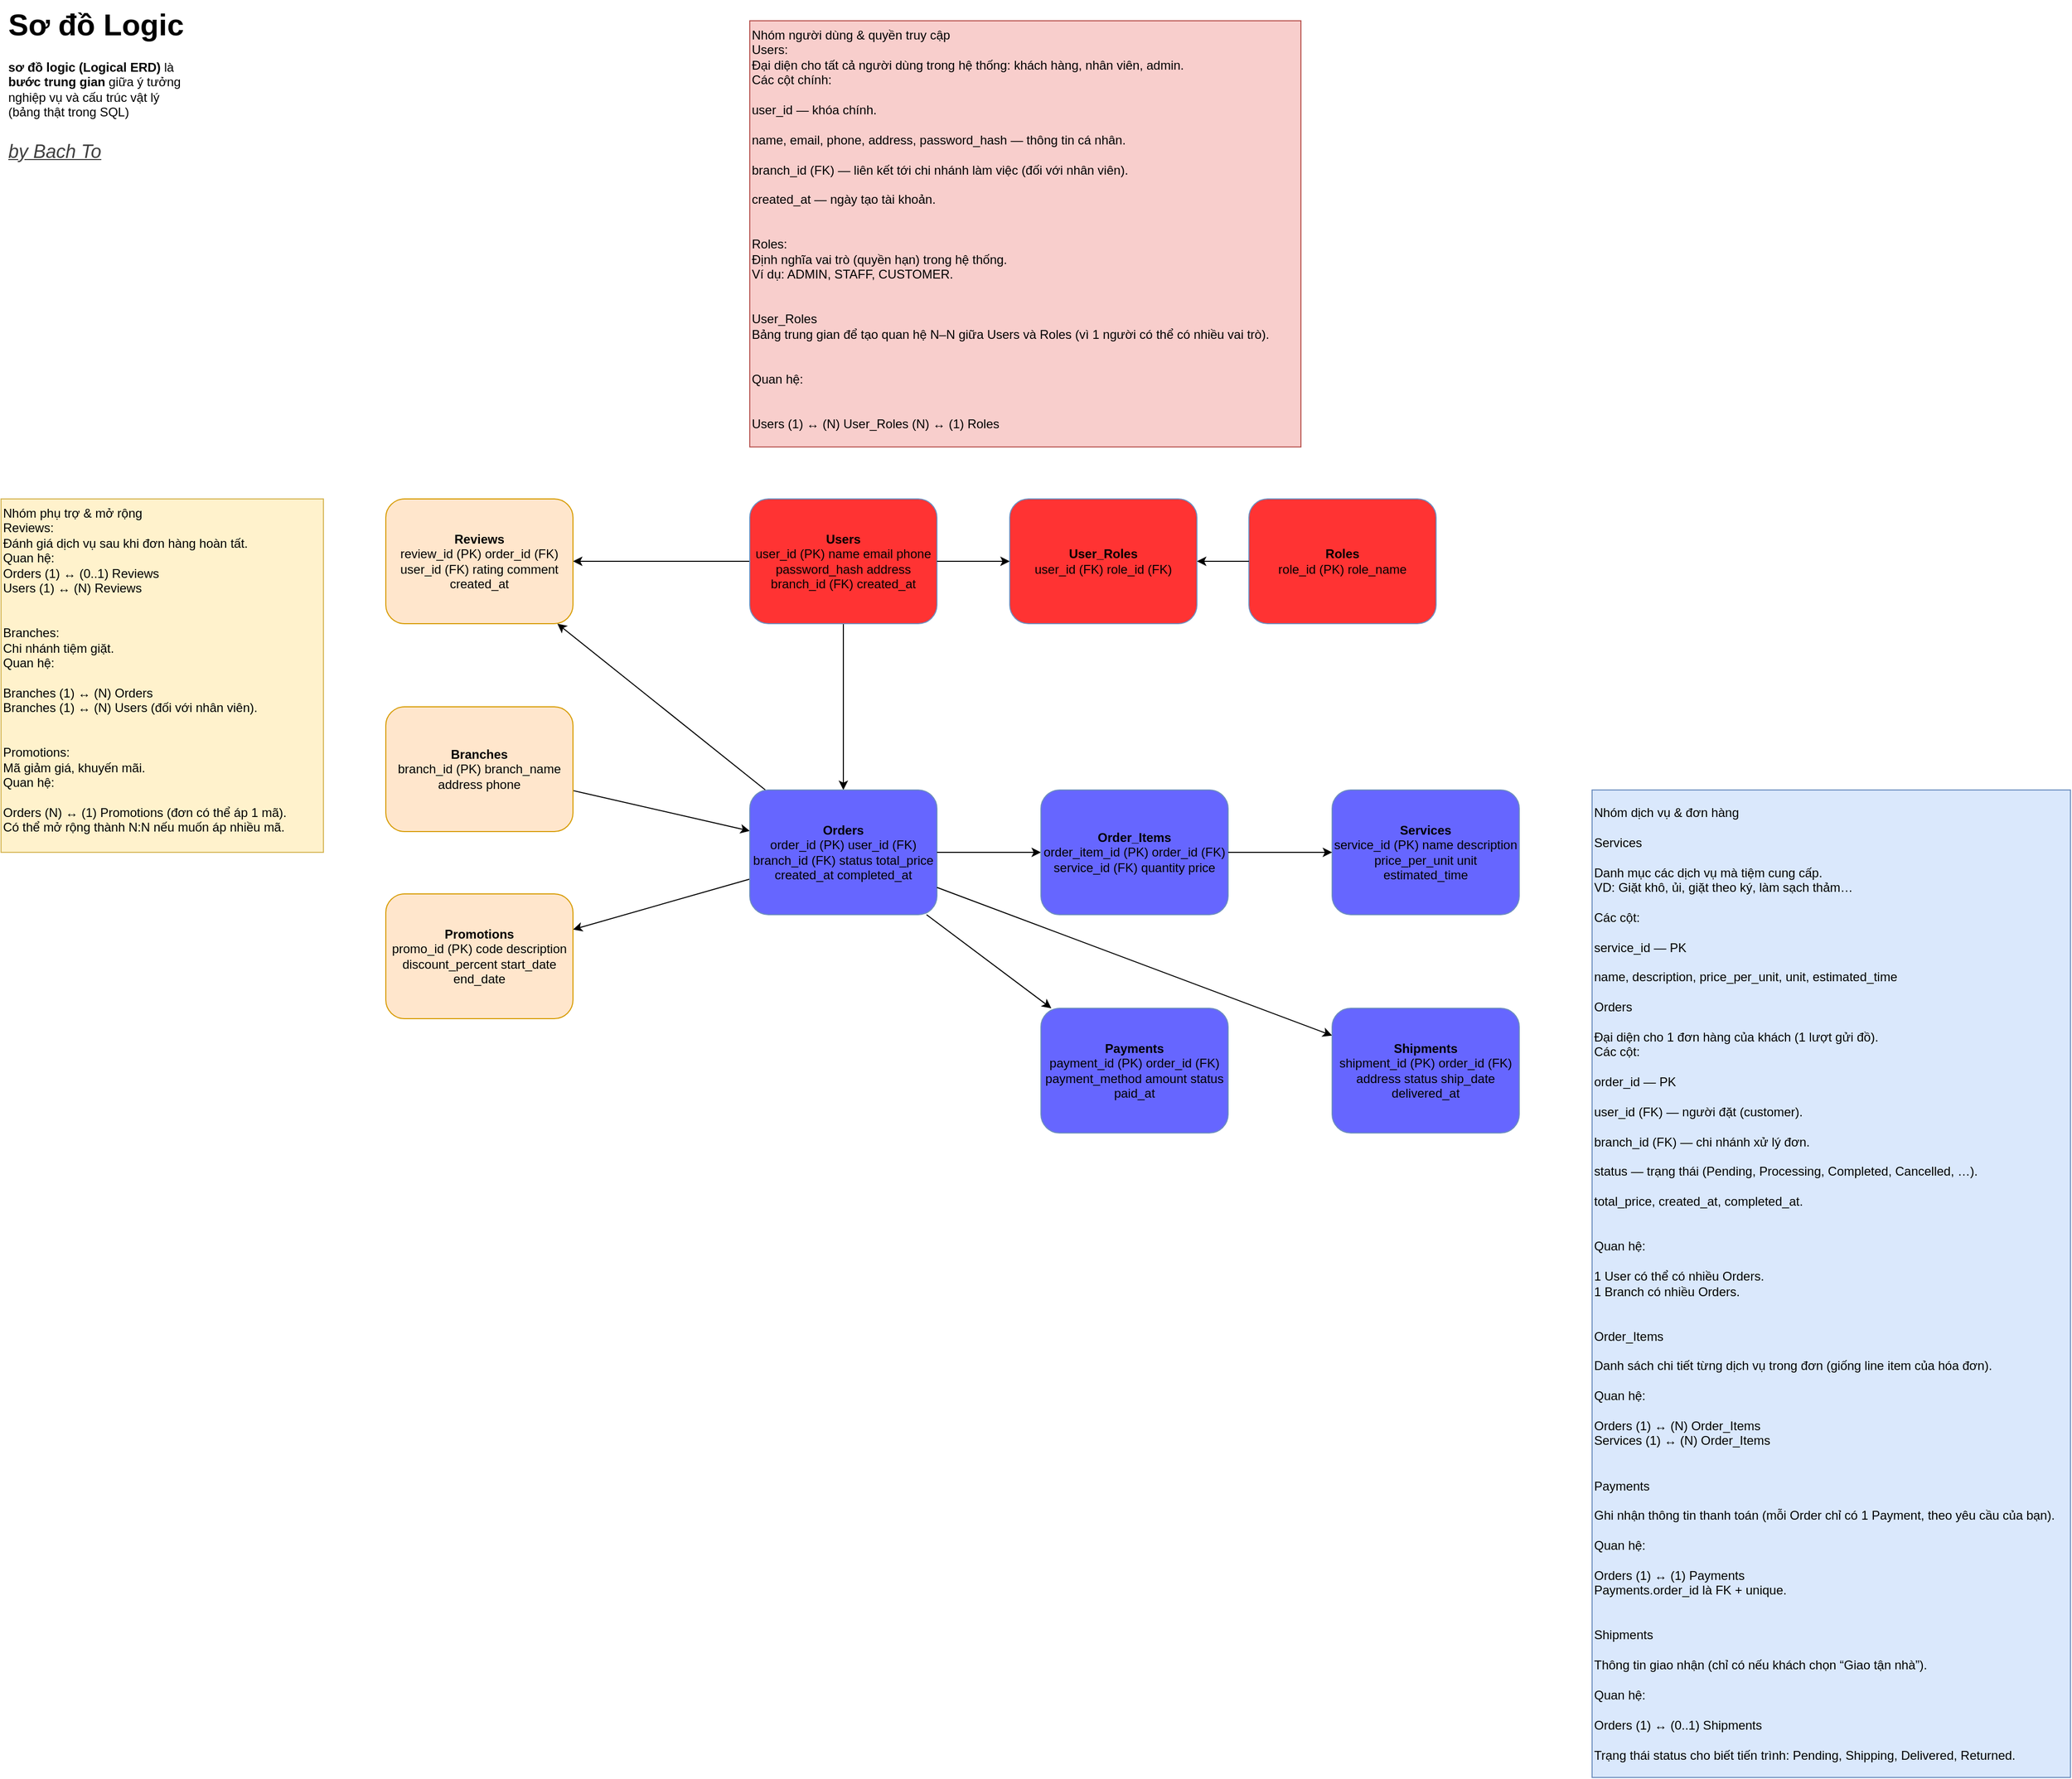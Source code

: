 <mxfile>
    <diagram name="LaundryDB_ERD" id="0">
        <mxGraphModel dx="3135" dy="1408" grid="1" gridSize="10" guides="1" tooltips="1" connect="1" arrows="1" fold="1" page="1" pageScale="1" pageWidth="850" pageHeight="1100" math="0" shadow="0">
            <root>
                <mxCell id="0"/>
                <mxCell id="1" parent="0"/>
                <mxCell id="102" value="" style="endArrow=classic;html=1;strokeColor=#000000;rounded=0" parent="1" source="2" target="6" edge="1">
                    <mxGeometry as="geometry"/>
                </mxCell>
                <mxCell id="107" value="" style="endArrow=classic;html=1;strokeColor=#000000;rounded=0" parent="1" source="6" target="10" edge="1">
                    <mxGeometry as="geometry"/>
                </mxCell>
                <mxCell id="108" value="" style="endArrow=classic;html=1;strokeColor=#000000;rounded=0" parent="1" source="2" target="10" edge="1">
                    <mxGeometry as="geometry"/>
                </mxCell>
                <mxCell id="109" value="" style="endArrow=classic;html=1;strokeColor=#000000;rounded=0" parent="1" source="11" target="6" edge="1">
                    <mxGeometry as="geometry"/>
                </mxCell>
                <mxCell id="110" value="" style="endArrow=classic;html=1;strokeColor=#000000;rounded=0" parent="1" source="6" target="12" edge="1">
                    <mxGeometry as="geometry"/>
                </mxCell>
                <mxCell id="115" value="&lt;h1 style=&quot;margin-top: 0px;&quot;&gt;&lt;font style=&quot;font-size: 29px;&quot;&gt;Sơ đồ Logic&lt;/font&gt;&amp;nbsp;&lt;/h1&gt;&lt;div&gt;&lt;strong data-end=&quot;92&quot; data-start=&quot;63&quot;&gt;sơ đồ logic (Logical ERD)&lt;/strong&gt; là &lt;strong data-end=&quot;115&quot; data-start=&quot;96&quot;&gt;bước trung gian&lt;/strong&gt; giữa ý tưởng nghiệp vụ và cấu trúc vật lý (bảng thật trong SQL)&lt;/div&gt;&lt;div&gt;&lt;br&gt;&lt;/div&gt;&lt;h1 style=&quot;color: rgb(63, 63, 63); scrollbar-color: rgb(226, 226, 226) rgb(251, 251, 251); margin-top: 0px;&quot;&gt;&lt;i style=&quot;font-weight: normal;&quot;&gt;&lt;font style=&quot;font-size: 18px;&quot;&gt;&lt;u&gt;by Bach To&lt;/u&gt;&lt;/font&gt;&lt;/i&gt;&lt;/h1&gt;" style="text;html=1;whiteSpace=wrap;overflow=hidden;rounded=0;" vertex="1" parent="1">
                    <mxGeometry x="-605" y="10" width="180" height="170" as="geometry"/>
                </mxCell>
                <mxCell id="127" value="" style="group;movable=0;resizable=0;rotatable=0;deletable=0;editable=0;locked=1;connectable=0;" vertex="1" connectable="0" parent="1">
                    <mxGeometry x="110" y="30" width="660" height="580" as="geometry"/>
                </mxCell>
                <mxCell id="111" value="" style="group" vertex="1" connectable="0" parent="127">
                    <mxGeometry y="460" width="660" height="120" as="geometry"/>
                </mxCell>
                <mxCell id="2" value="&lt;b&gt;Users&lt;/b&gt;&lt;br&gt;user_id (PK) name email phone password_hash address branch_id (FK) created_at" style="shape=rectangle;rounded=1;whiteSpace=wrap;html=1;fillColor=#FF3333;strokeColor=#6c8ebf" parent="111" vertex="1">
                    <mxGeometry width="180" height="120" as="geometry"/>
                </mxCell>
                <mxCell id="3" value="&lt;b&gt;Roles&lt;/b&gt;&lt;br&gt;role_id (PK) role_name" style="shape=rectangle;rounded=1;whiteSpace=wrap;html=1;fillColor=#FF3333;strokeColor=#6c8ebf" parent="111" vertex="1">
                    <mxGeometry x="480" width="180" height="120" as="geometry"/>
                </mxCell>
                <mxCell id="4" value="&lt;b&gt;User_Roles&lt;/b&gt;&lt;br&gt;user_id (FK) role_id (FK)" style="shape=rectangle;rounded=1;whiteSpace=wrap;html=1;fillColor=#FF3333;strokeColor=#6c8ebf" parent="111" vertex="1">
                    <mxGeometry x="250" width="180" height="120" as="geometry"/>
                </mxCell>
                <mxCell id="100" value="" style="endArrow=classic;html=1;strokeColor=#000000;rounded=0" parent="111" source="2" target="4" edge="1">
                    <mxGeometry as="geometry"/>
                </mxCell>
                <mxCell id="101" value="" style="endArrow=classic;html=1;strokeColor=#000000;rounded=0" parent="111" source="3" target="4" edge="1">
                    <mxGeometry as="geometry"/>
                </mxCell>
                <mxCell id="122" value="Nhóm người dùng &amp; quyền truy cập&#xa;Users:&#xa;Đại diện cho tất cả người dùng trong hệ thống: khách hàng, nhân viên, admin.&#xa;Các cột chính:&#xa;&#xa;user_id — khóa chính.&#xa;&#xa;name, email, phone, address, password_hash — thông tin cá nhân.&#xa;&#xa;branch_id (FK) — liên kết tới chi nhánh làm việc (đối với nhân viên).&#xa;&#xa;created_at — ngày tạo tài khoản.&#xa;&#xa;&#xa;Roles:&#xa;Định nghĩa vai trò (quyền hạn) trong hệ thống.&#xa;Ví dụ: ADMIN, STAFF, CUSTOMER.&#xa;&#xa;&#xa;User_Roles&#xa;Bảng trung gian để tạo quan hệ N–N giữa Users và Roles (vì 1 người có thể có nhiều vai trò).&#xa;&#xa;&#xa;Quan hệ:&#xa;&#xa;&#xa;Users (1) ↔ (N) User_Roles (N) ↔ (1) Roles" style="text;whiteSpace=wrap;fillColor=#f8cecc;strokeColor=#b85450;" vertex="1" parent="127">
                    <mxGeometry width="530" height="410" as="geometry"/>
                </mxCell>
                <mxCell id="128" value="" style="group;movable=0;resizable=0;rotatable=0;deletable=0;editable=0;locked=1;connectable=0;" vertex="1" connectable="0" parent="1">
                    <mxGeometry x="-610" y="490" width="550" height="500" as="geometry"/>
                </mxCell>
                <mxCell id="112" value="" style="group;movable=0;resizable=0;rotatable=0;deletable=0;editable=0;locked=1;connectable=0;" vertex="1" connectable="0" parent="128">
                    <mxGeometry x="370" width="180" height="500" as="geometry"/>
                </mxCell>
                <mxCell id="10" value="&lt;b&gt;Reviews&lt;/b&gt;&lt;br&gt;review_id (PK) order_id (FK) user_id (FK) rating comment created_at" style="shape=rectangle;rounded=1;whiteSpace=wrap;html=1;fillColor=#ffe6cc;strokeColor=#d79b00;movable=0;resizable=0;rotatable=0;deletable=0;editable=0;locked=1;connectable=0;" parent="112" vertex="1">
                    <mxGeometry width="180" height="120" as="geometry"/>
                </mxCell>
                <mxCell id="11" value="&lt;b&gt;Branches&lt;/b&gt;&lt;br&gt;branch_id (PK) branch_name address phone" style="shape=rectangle;rounded=1;whiteSpace=wrap;html=1;fillColor=#ffe6cc;strokeColor=#d79b00;movable=0;resizable=0;rotatable=0;deletable=0;editable=0;locked=1;connectable=0;" parent="112" vertex="1">
                    <mxGeometry y="200" width="180" height="120" as="geometry"/>
                </mxCell>
                <mxCell id="12" value="&lt;b&gt;Promotions&lt;/b&gt;&lt;br&gt;promo_id (PK) code description discount_percent start_date end_date" style="shape=rectangle;rounded=1;whiteSpace=wrap;html=1;fillColor=#ffe6cc;strokeColor=#d79b00;movable=0;resizable=0;rotatable=0;deletable=0;editable=0;locked=1;connectable=0;" parent="112" vertex="1">
                    <mxGeometry y="380" width="180" height="120" as="geometry"/>
                </mxCell>
                <mxCell id="124" value="Nhóm phụ trợ &amp; mở rộng&#xa;Reviews:&#xa;Đánh giá dịch vụ sau khi đơn hàng hoàn tất.&#xa;Quan hệ:&#xa;Orders (1) ↔ (0..1) Reviews&#xa;Users (1) ↔ (N) Reviews&#xa;&#xa;&#xa;Branches:&#xa;Chi nhánh tiệm giặt.&#xa;Quan hệ:&#xa;&#xa;Branches (1) ↔ (N) Orders&#xa;Branches (1) ↔ (N) Users (đối với nhân viên).&#xa;&#xa;&#xa;Promotions:&#xa;Mã giảm giá, khuyến mãi.&#xa;Quan hệ:&#xa;&#xa;Orders (N) ↔ (1) Promotions (đơn có thể áp 1 mã).&#xa;Có thể mở rộng thành N:N nếu muốn áp nhiều mã." style="text;whiteSpace=wrap;fillColor=#fff2cc;strokeColor=#d6b656;movable=0;resizable=0;rotatable=0;deletable=0;editable=0;locked=1;connectable=0;" vertex="1" parent="128">
                    <mxGeometry width="310" height="340" as="geometry"/>
                </mxCell>
                <mxCell id="131" value="" style="group;movable=0;resizable=0;rotatable=0;deletable=0;editable=0;locked=1;connectable=0;" vertex="1" connectable="0" parent="1">
                    <mxGeometry x="110" y="770" width="1270" height="950" as="geometry"/>
                </mxCell>
                <mxCell id="6" value="&lt;b&gt;Orders&lt;/b&gt;&lt;br&gt;order_id (PK) user_id (FK) branch_id (FK) status total_price created_at completed_at" style="shape=rectangle;rounded=1;whiteSpace=wrap;html=1;fillColor=light-dark(#6666ff, #1d293b);strokeColor=#6c8ebf;movable=1;resizable=1;rotatable=1;deletable=1;editable=1;locked=0;connectable=1;" parent="131" vertex="1">
                    <mxGeometry width="180" height="120" as="geometry"/>
                </mxCell>
                <mxCell id="103" value="" style="endArrow=classic;html=1;strokeColor=#000000;rounded=0" parent="131" source="6" target="7" edge="1">
                    <mxGeometry as="geometry"/>
                </mxCell>
                <mxCell id="105" value="" style="endArrow=classic;html=1;strokeColor=#000000;rounded=0" parent="131" source="6" target="8" edge="1">
                    <mxGeometry as="geometry"/>
                </mxCell>
                <mxCell id="106" value="" style="endArrow=classic;html=1;strokeColor=#000000;rounded=0" parent="131" source="6" target="9" edge="1">
                    <mxGeometry as="geometry"/>
                </mxCell>
                <mxCell id="130" value="" style="group;movable=1;resizable=1;rotatable=1;deletable=1;editable=1;locked=0;connectable=1;" vertex="1" connectable="0" parent="131">
                    <mxGeometry x="280" width="990" height="950" as="geometry"/>
                </mxCell>
                <mxCell id="113" value="" style="group" vertex="1" connectable="0" parent="130">
                    <mxGeometry width="460" height="330" as="geometry"/>
                </mxCell>
                <mxCell id="5" value="&lt;b&gt;Services&lt;/b&gt;&lt;br&gt;service_id (PK) name description price_per_unit unit estimated_time" style="shape=rectangle;rounded=1;whiteSpace=wrap;html=1;fillColor=#6666FF;strokeColor=#6c8ebf" parent="113" vertex="1">
                    <mxGeometry x="280" width="180" height="120" as="geometry"/>
                </mxCell>
                <mxCell id="7" value="&lt;b&gt;Order_Items&lt;/b&gt;&lt;br&gt;order_item_id (PK) order_id (FK) service_id (FK) quantity price" style="shape=rectangle;rounded=1;whiteSpace=wrap;html=1;fillColor=#6666FF;strokeColor=#6c8ebf" parent="113" vertex="1">
                    <mxGeometry width="180" height="120" as="geometry"/>
                </mxCell>
                <mxCell id="8" value="&lt;b&gt;Payments&lt;/b&gt;&lt;br&gt;payment_id (PK) order_id (FK) payment_method amount status paid_at" style="shape=rectangle;rounded=1;whiteSpace=wrap;html=1;fillColor=#6666FF;strokeColor=#6c8ebf" parent="113" vertex="1">
                    <mxGeometry y="210" width="180" height="120" as="geometry"/>
                </mxCell>
                <mxCell id="9" value="&lt;b&gt;Shipments&lt;/b&gt;&lt;br&gt;shipment_id (PK) order_id (FK) address status ship_date delivered_at" style="shape=rectangle;rounded=1;whiteSpace=wrap;html=1;fillColor=#6666FF;strokeColor=#6c8ebf" parent="113" vertex="1">
                    <mxGeometry x="280" y="210" width="180" height="120" as="geometry"/>
                </mxCell>
                <mxCell id="104" value="" style="endArrow=classic;html=1;strokeColor=#000000;rounded=0" parent="113" source="7" target="5" edge="1">
                    <mxGeometry as="geometry"/>
                </mxCell>
                <mxCell id="123" value="Nhóm dịch vụ &amp;amp; đơn hàng&lt;div&gt;&lt;font color=&quot;#000000&quot;&gt;&lt;br&gt;&lt;/font&gt;Services&lt;br&gt;&lt;br&gt;Danh mục các dịch vụ mà tiệm cung cấp.&lt;br&gt;VD: Giặt khô, ủi, giặt theo ký, làm sạch thảm…&lt;br&gt;&lt;br&gt;Các cột:&lt;br&gt;&lt;br&gt;service_id — PK&lt;br&gt;&lt;br&gt;name, description, price_per_unit, unit, estimated_time&lt;br&gt;&lt;br&gt;Orders&lt;br&gt;&lt;br&gt;Đại diện cho 1 đơn hàng của khách (1 lượt gửi đồ).&lt;br&gt;Các cột:&lt;br&gt;&lt;br&gt;order_id — PK&lt;br&gt;&lt;br&gt;user_id (FK) — người đặt (customer).&lt;br&gt;&lt;br&gt;branch_id (FK) — chi nhánh xử lý đơn.&lt;br&gt;&lt;br&gt;status — trạng thái (Pending, Processing, Completed, Cancelled, …).&lt;br&gt;&lt;br&gt;total_price, created_at, completed_at.&lt;br&gt;&lt;br&gt;&lt;br&gt;Quan hệ:&lt;br&gt;&lt;br&gt;1 User có thể có nhiều Orders.&lt;br&gt;1 Branch có nhiều Orders.&lt;br&gt;&lt;br&gt;&lt;br&gt;Order_Items&lt;br&gt;&lt;br&gt;Danh sách chi tiết từng dịch vụ trong đơn (giống line item của hóa đơn).&lt;br&gt;&lt;br&gt;Quan hệ:&lt;br&gt;&lt;br&gt;Orders (1) ↔ (N) Order_Items&lt;br&gt;Services (1) ↔ (N) Order_Items&lt;br&gt;&lt;br&gt;&lt;br&gt;Payments&lt;br&gt;&lt;br&gt;Ghi nhận thông tin thanh toán (mỗi Order chỉ có 1 Payment, theo yêu cầu của bạn).&lt;br&gt;&lt;br&gt;Quan hệ:&lt;br&gt;&lt;br&gt;Orders (1) ↔ (1) Payments&lt;br&gt;Payments.order_id là FK + unique.&lt;br&gt;&lt;br&gt;&lt;br&gt;Shipments&lt;br&gt;&lt;br&gt;Thông tin giao nhận (chỉ có nếu khách chọn “Giao tận nhà”).&lt;br&gt;&lt;br&gt;Quan hệ:&lt;br&gt;&lt;br&gt;Orders (1) ↔ (0..1) Shipments&lt;br&gt;&lt;br&gt;Trạng thái status cho biết tiến trình: Pending, Shipping, Delivered, Returned.&lt;/div&gt;" style="text;whiteSpace=wrap;fillColor=#dae8fc;strokeColor=#6c8ebf;verticalAlign=middle;html=1;" vertex="1" parent="130">
                    <mxGeometry x="530" width="460" height="950" as="geometry"/>
                </mxCell>
            </root>
        </mxGraphModel>
    </diagram>
</mxfile>
